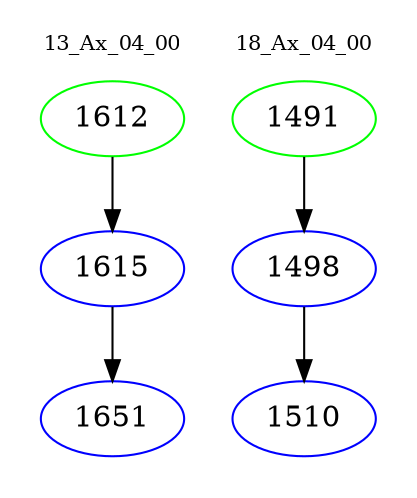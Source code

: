 digraph{
subgraph cluster_0 {
color = white
label = "13_Ax_04_00";
fontsize=10;
T0_1612 [label="1612", color="green"]
T0_1612 -> T0_1615 [color="black"]
T0_1615 [label="1615", color="blue"]
T0_1615 -> T0_1651 [color="black"]
T0_1651 [label="1651", color="blue"]
}
subgraph cluster_1 {
color = white
label = "18_Ax_04_00";
fontsize=10;
T1_1491 [label="1491", color="green"]
T1_1491 -> T1_1498 [color="black"]
T1_1498 [label="1498", color="blue"]
T1_1498 -> T1_1510 [color="black"]
T1_1510 [label="1510", color="blue"]
}
}
